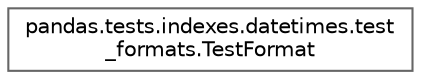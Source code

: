 digraph "Graphical Class Hierarchy"
{
 // LATEX_PDF_SIZE
  bgcolor="transparent";
  edge [fontname=Helvetica,fontsize=10,labelfontname=Helvetica,labelfontsize=10];
  node [fontname=Helvetica,fontsize=10,shape=box,height=0.2,width=0.4];
  rankdir="LR";
  Node0 [id="Node000000",label="pandas.tests.indexes.datetimes.test\l_formats.TestFormat",height=0.2,width=0.4,color="grey40", fillcolor="white", style="filled",URL="$d7/d8f/classpandas_1_1tests_1_1indexes_1_1datetimes_1_1test__formats_1_1TestFormat.html",tooltip=" "];
}
